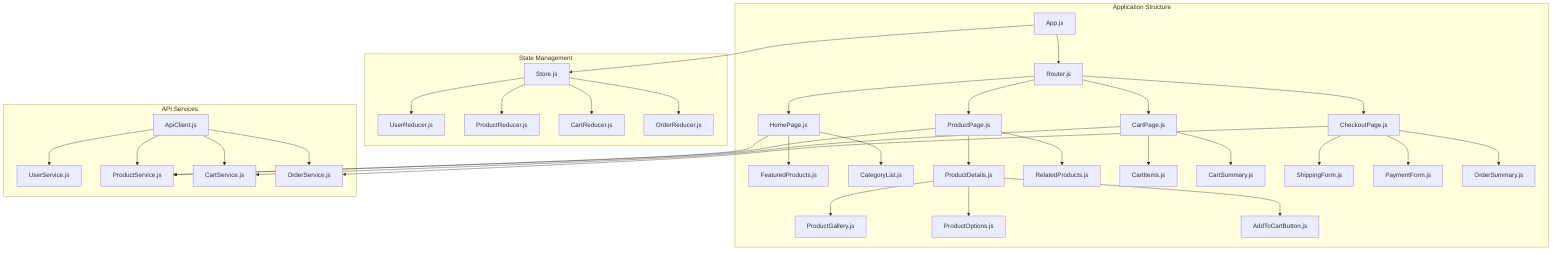 graph TD
    subgraph "Application Structure"
    App[App.js] --> Router[Router.js]
    Router --> HomePage[HomePage.js]
    Router --> ProductPage[ProductPage.js]
    Router --> CartPage[CartPage.js]
    Router --> CheckoutPage[CheckoutPage.js]
    
    HomePage --> FeaturedProducts[FeaturedProducts.js]
    HomePage --> CategoryList[CategoryList.js]
    
    ProductPage --> ProductDetails[ProductDetails.js]
    ProductPage --> RelatedProducts[RelatedProducts.js]
    ProductDetails --> ProductGallery[ProductGallery.js]
    ProductDetails --> ProductOptions[ProductOptions.js]
    ProductDetails --> AddToCartButton[AddToCartButton.js]
    
    CartPage --> CartItems[CartItems.js]
    CartPage --> CartSummary[CartSummary.js]
    
    CheckoutPage --> ShippingForm[ShippingForm.js]
    CheckoutPage --> PaymentForm[PaymentForm.js]
    CheckoutPage --> OrderSummary[OrderSummary.js]
    end
    
    subgraph "State Management"
    Store[Store.js] --> UserReducer[UserReducer.js]
    Store --> ProductReducer[ProductReducer.js]
    Store --> CartReducer[CartReducer.js]
    Store --> OrderReducer[OrderReducer.js]
    end
    
    subgraph "API Services"
    ApiClient[ApiClient.js] --> UserService[UserService.js]
    ApiClient --> ProductService[ProductService.js]
    ApiClient --> CartService[CartService.js]
    ApiClient --> OrderService[OrderService.js]
    end
    
    App --> Store
    ProductPage --> ProductService
    CartPage --> CartService
    CheckoutPage --> OrderService
    HomePage --> ProductService